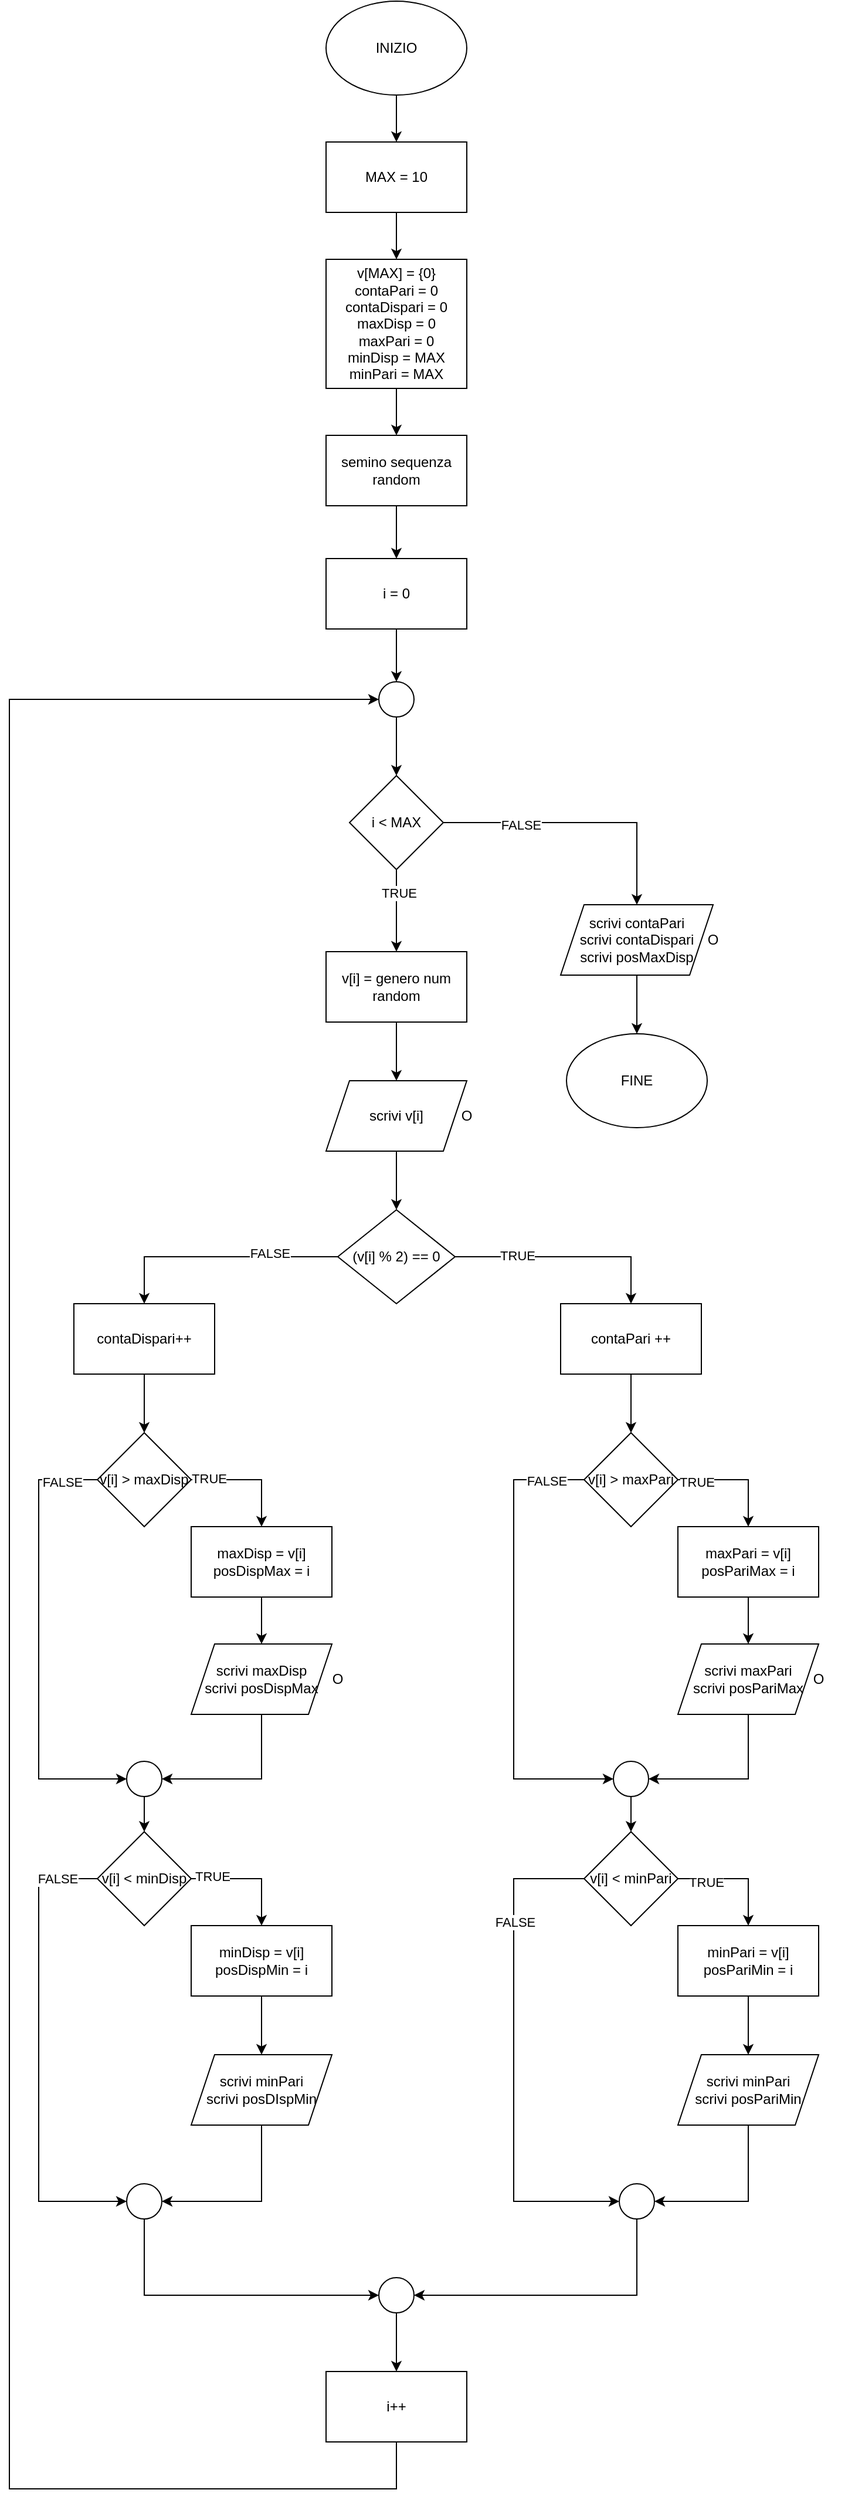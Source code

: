 <mxfile version="21.1.2" type="device">
  <diagram name="Pagina-1" id="qv9EU8hqMIu8xDioXRP9">
    <mxGraphModel dx="712" dy="835" grid="1" gridSize="10" guides="1" tooltips="1" connect="1" arrows="1" fold="1" page="1" pageScale="1" pageWidth="827" pageHeight="1169" math="0" shadow="0">
      <root>
        <mxCell id="0" />
        <mxCell id="1" parent="0" />
        <mxCell id="MCvjTE8KnZVM1J3FVktv-1" value="INIZIO" style="ellipse;whiteSpace=wrap;html=1;" vertex="1" parent="1">
          <mxGeometry x="300" y="80" width="120" height="80" as="geometry" />
        </mxCell>
        <mxCell id="MCvjTE8KnZVM1J3FVktv-2" value="" style="endArrow=classic;html=1;rounded=0;exitX=0.5;exitY=1;exitDx=0;exitDy=0;entryX=0.5;entryY=0;entryDx=0;entryDy=0;" edge="1" parent="1" source="MCvjTE8KnZVM1J3FVktv-1" target="MCvjTE8KnZVM1J3FVktv-4">
          <mxGeometry width="50" height="50" relative="1" as="geometry">
            <mxPoint x="340" y="450" as="sourcePoint" />
            <mxPoint x="360" y="270" as="targetPoint" />
          </mxGeometry>
        </mxCell>
        <mxCell id="MCvjTE8KnZVM1J3FVktv-3" value="v[MAX] = {0}&lt;br&gt;contaPari = 0&lt;br&gt;contaDispari = 0&lt;br&gt;maxDisp = 0&lt;br&gt;maxPari = 0&lt;br&gt;minDisp = MAX&lt;br&gt;minPari = MAX" style="rounded=0;whiteSpace=wrap;html=1;" vertex="1" parent="1">
          <mxGeometry x="300" y="300" width="120" height="110" as="geometry" />
        </mxCell>
        <mxCell id="MCvjTE8KnZVM1J3FVktv-4" value="MAX = 10" style="rounded=0;whiteSpace=wrap;html=1;" vertex="1" parent="1">
          <mxGeometry x="300" y="200" width="120" height="60" as="geometry" />
        </mxCell>
        <mxCell id="MCvjTE8KnZVM1J3FVktv-5" value="" style="endArrow=classic;html=1;rounded=0;exitX=0.5;exitY=1;exitDx=0;exitDy=0;entryX=0.5;entryY=0;entryDx=0;entryDy=0;" edge="1" parent="1" source="MCvjTE8KnZVM1J3FVktv-4" target="MCvjTE8KnZVM1J3FVktv-3">
          <mxGeometry width="50" height="50" relative="1" as="geometry">
            <mxPoint x="340" y="450" as="sourcePoint" />
            <mxPoint x="390" y="400" as="targetPoint" />
          </mxGeometry>
        </mxCell>
        <mxCell id="MCvjTE8KnZVM1J3FVktv-6" value="semino sequenza random" style="rounded=0;whiteSpace=wrap;html=1;" vertex="1" parent="1">
          <mxGeometry x="300" y="450" width="120" height="60" as="geometry" />
        </mxCell>
        <mxCell id="MCvjTE8KnZVM1J3FVktv-7" value="" style="endArrow=classic;html=1;rounded=0;exitX=0.5;exitY=1;exitDx=0;exitDy=0;entryX=0.5;entryY=0;entryDx=0;entryDy=0;" edge="1" parent="1" source="MCvjTE8KnZVM1J3FVktv-3" target="MCvjTE8KnZVM1J3FVktv-6">
          <mxGeometry width="50" height="50" relative="1" as="geometry">
            <mxPoint x="340" y="530" as="sourcePoint" />
            <mxPoint x="390" y="480" as="targetPoint" />
          </mxGeometry>
        </mxCell>
        <mxCell id="MCvjTE8KnZVM1J3FVktv-8" value="" style="endArrow=classic;html=1;rounded=0;exitX=0.5;exitY=1;exitDx=0;exitDy=0;" edge="1" parent="1" source="MCvjTE8KnZVM1J3FVktv-6" target="MCvjTE8KnZVM1J3FVktv-12">
          <mxGeometry width="50" height="50" relative="1" as="geometry">
            <mxPoint x="360" y="580" as="sourcePoint" />
            <mxPoint x="470" y="550" as="targetPoint" />
          </mxGeometry>
        </mxCell>
        <mxCell id="MCvjTE8KnZVM1J3FVktv-9" value="" style="ellipse;whiteSpace=wrap;html=1;aspect=fixed;" vertex="1" parent="1">
          <mxGeometry x="345" y="660" width="30" height="30" as="geometry" />
        </mxCell>
        <mxCell id="MCvjTE8KnZVM1J3FVktv-10" value="" style="endArrow=classic;html=1;rounded=0;exitX=0.5;exitY=1;exitDx=0;exitDy=0;entryX=0.5;entryY=0;entryDx=0;entryDy=0;" edge="1" parent="1" source="MCvjTE8KnZVM1J3FVktv-9" target="MCvjTE8KnZVM1J3FVktv-11">
          <mxGeometry width="50" height="50" relative="1" as="geometry">
            <mxPoint x="340" y="530" as="sourcePoint" />
            <mxPoint x="220" y="750" as="targetPoint" />
          </mxGeometry>
        </mxCell>
        <mxCell id="MCvjTE8KnZVM1J3FVktv-11" value="i &amp;lt; MAX" style="rhombus;whiteSpace=wrap;html=1;" vertex="1" parent="1">
          <mxGeometry x="320" y="740" width="80" height="80" as="geometry" />
        </mxCell>
        <mxCell id="MCvjTE8KnZVM1J3FVktv-12" value="i = 0" style="rounded=0;whiteSpace=wrap;html=1;" vertex="1" parent="1">
          <mxGeometry x="300" y="555" width="120" height="60" as="geometry" />
        </mxCell>
        <mxCell id="MCvjTE8KnZVM1J3FVktv-14" value="" style="endArrow=classic;html=1;rounded=0;exitX=0.5;exitY=1;exitDx=0;exitDy=0;entryX=0.5;entryY=0;entryDx=0;entryDy=0;" edge="1" parent="1" source="MCvjTE8KnZVM1J3FVktv-12" target="MCvjTE8KnZVM1J3FVktv-9">
          <mxGeometry width="50" height="50" relative="1" as="geometry">
            <mxPoint x="340" y="730" as="sourcePoint" />
            <mxPoint x="390" y="680" as="targetPoint" />
          </mxGeometry>
        </mxCell>
        <mxCell id="MCvjTE8KnZVM1J3FVktv-15" value="" style="endArrow=classic;html=1;rounded=0;exitX=0.5;exitY=1;exitDx=0;exitDy=0;entryX=0.5;entryY=0;entryDx=0;entryDy=0;" edge="1" parent="1" source="MCvjTE8KnZVM1J3FVktv-11" target="MCvjTE8KnZVM1J3FVktv-17">
          <mxGeometry width="50" height="50" relative="1" as="geometry">
            <mxPoint x="340" y="830" as="sourcePoint" />
            <mxPoint x="360" y="910" as="targetPoint" />
          </mxGeometry>
        </mxCell>
        <mxCell id="MCvjTE8KnZVM1J3FVktv-16" value="TRUE" style="edgeLabel;html=1;align=center;verticalAlign=middle;resizable=0;points=[];" vertex="1" connectable="0" parent="MCvjTE8KnZVM1J3FVktv-15">
          <mxGeometry x="-0.444" y="2" relative="1" as="geometry">
            <mxPoint as="offset" />
          </mxGeometry>
        </mxCell>
        <mxCell id="MCvjTE8KnZVM1J3FVktv-17" value="v[i] = genero num random" style="rounded=0;whiteSpace=wrap;html=1;" vertex="1" parent="1">
          <mxGeometry x="300" y="890" width="120" height="60" as="geometry" />
        </mxCell>
        <mxCell id="MCvjTE8KnZVM1J3FVktv-18" value="scrivi v[i]" style="shape=parallelogram;perimeter=parallelogramPerimeter;whiteSpace=wrap;html=1;fixedSize=1;" vertex="1" parent="1">
          <mxGeometry x="300" y="1000" width="120" height="60" as="geometry" />
        </mxCell>
        <mxCell id="MCvjTE8KnZVM1J3FVktv-19" value="" style="endArrow=classic;html=1;rounded=0;exitX=0.5;exitY=1;exitDx=0;exitDy=0;entryX=0.5;entryY=0;entryDx=0;entryDy=0;" edge="1" parent="1" source="MCvjTE8KnZVM1J3FVktv-17" target="MCvjTE8KnZVM1J3FVktv-18">
          <mxGeometry width="50" height="50" relative="1" as="geometry">
            <mxPoint x="340" y="1230" as="sourcePoint" />
            <mxPoint x="390" y="1180" as="targetPoint" />
          </mxGeometry>
        </mxCell>
        <mxCell id="MCvjTE8KnZVM1J3FVktv-20" value="O" style="text;html=1;strokeColor=none;fillColor=none;align=center;verticalAlign=middle;whiteSpace=wrap;rounded=0;" vertex="1" parent="1">
          <mxGeometry x="390" y="1015" width="60" height="30" as="geometry" />
        </mxCell>
        <mxCell id="MCvjTE8KnZVM1J3FVktv-21" value="" style="endArrow=classic;html=1;rounded=0;exitX=0.5;exitY=1;exitDx=0;exitDy=0;entryX=0.5;entryY=0;entryDx=0;entryDy=0;" edge="1" parent="1" source="MCvjTE8KnZVM1J3FVktv-18" target="MCvjTE8KnZVM1J3FVktv-22">
          <mxGeometry width="50" height="50" relative="1" as="geometry">
            <mxPoint x="340" y="1230" as="sourcePoint" />
            <mxPoint x="360" y="1120" as="targetPoint" />
          </mxGeometry>
        </mxCell>
        <mxCell id="MCvjTE8KnZVM1J3FVktv-22" value="(v[i] % 2) == 0" style="rhombus;whiteSpace=wrap;html=1;" vertex="1" parent="1">
          <mxGeometry x="310" y="1110" width="100" height="80" as="geometry" />
        </mxCell>
        <mxCell id="MCvjTE8KnZVM1J3FVktv-23" value="" style="endArrow=classic;html=1;rounded=0;exitX=1;exitY=0.5;exitDx=0;exitDy=0;entryX=0.5;entryY=0;entryDx=0;entryDy=0;" edge="1" parent="1" source="MCvjTE8KnZVM1J3FVktv-22" target="MCvjTE8KnZVM1J3FVktv-25">
          <mxGeometry width="50" height="50" relative="1" as="geometry">
            <mxPoint x="340" y="1230" as="sourcePoint" />
            <mxPoint x="510" y="1200" as="targetPoint" />
            <Array as="points">
              <mxPoint x="560" y="1150" />
            </Array>
          </mxGeometry>
        </mxCell>
        <mxCell id="MCvjTE8KnZVM1J3FVktv-24" value="TRUE" style="edgeLabel;html=1;align=center;verticalAlign=middle;resizable=0;points=[];" vertex="1" connectable="0" parent="MCvjTE8KnZVM1J3FVktv-23">
          <mxGeometry x="-0.448" y="1" relative="1" as="geometry">
            <mxPoint as="offset" />
          </mxGeometry>
        </mxCell>
        <mxCell id="MCvjTE8KnZVM1J3FVktv-25" value="contaPari ++" style="rounded=0;whiteSpace=wrap;html=1;" vertex="1" parent="1">
          <mxGeometry x="500" y="1190" width="120" height="60" as="geometry" />
        </mxCell>
        <mxCell id="MCvjTE8KnZVM1J3FVktv-26" value="" style="endArrow=classic;html=1;rounded=0;exitX=0;exitY=0.5;exitDx=0;exitDy=0;entryX=0.5;entryY=0;entryDx=0;entryDy=0;" edge="1" parent="1" source="MCvjTE8KnZVM1J3FVktv-22" target="MCvjTE8KnZVM1J3FVktv-28">
          <mxGeometry width="50" height="50" relative="1" as="geometry">
            <mxPoint x="340" y="1230" as="sourcePoint" />
            <mxPoint x="250" y="1210" as="targetPoint" />
            <Array as="points">
              <mxPoint x="145" y="1150" />
            </Array>
          </mxGeometry>
        </mxCell>
        <mxCell id="MCvjTE8KnZVM1J3FVktv-27" value="FALSE" style="edgeLabel;html=1;align=center;verticalAlign=middle;resizable=0;points=[];" vertex="1" connectable="0" parent="MCvjTE8KnZVM1J3FVktv-26">
          <mxGeometry x="-0.433" y="-3" relative="1" as="geometry">
            <mxPoint as="offset" />
          </mxGeometry>
        </mxCell>
        <mxCell id="MCvjTE8KnZVM1J3FVktv-28" value="contaDispari++" style="rounded=0;whiteSpace=wrap;html=1;" vertex="1" parent="1">
          <mxGeometry x="85" y="1190" width="120" height="60" as="geometry" />
        </mxCell>
        <mxCell id="MCvjTE8KnZVM1J3FVktv-33" value="" style="endArrow=classic;html=1;rounded=0;exitX=1;exitY=0.5;exitDx=0;exitDy=0;entryX=0.5;entryY=0;entryDx=0;entryDy=0;" edge="1" parent="1" source="MCvjTE8KnZVM1J3FVktv-11" target="MCvjTE8KnZVM1J3FVktv-35">
          <mxGeometry width="50" height="50" relative="1" as="geometry">
            <mxPoint x="340" y="930" as="sourcePoint" />
            <mxPoint x="490" y="850" as="targetPoint" />
            <Array as="points">
              <mxPoint x="565" y="780" />
            </Array>
          </mxGeometry>
        </mxCell>
        <mxCell id="MCvjTE8KnZVM1J3FVktv-34" value="FALSE" style="edgeLabel;html=1;align=center;verticalAlign=middle;resizable=0;points=[];" vertex="1" connectable="0" parent="MCvjTE8KnZVM1J3FVktv-33">
          <mxGeometry x="-0.442" y="-2" relative="1" as="geometry">
            <mxPoint as="offset" />
          </mxGeometry>
        </mxCell>
        <mxCell id="MCvjTE8KnZVM1J3FVktv-35" value="scrivi contaPari&lt;br&gt;scrivi contaDispari&lt;br&gt;scrivi posMaxDisp" style="shape=parallelogram;perimeter=parallelogramPerimeter;whiteSpace=wrap;html=1;fixedSize=1;" vertex="1" parent="1">
          <mxGeometry x="500" y="850" width="130" height="60" as="geometry" />
        </mxCell>
        <mxCell id="MCvjTE8KnZVM1J3FVktv-36" value="" style="endArrow=classic;html=1;rounded=0;exitX=0.5;exitY=1;exitDx=0;exitDy=0;entryX=0.5;entryY=0;entryDx=0;entryDy=0;" edge="1" parent="1" source="MCvjTE8KnZVM1J3FVktv-35" target="MCvjTE8KnZVM1J3FVktv-38">
          <mxGeometry width="50" height="50" relative="1" as="geometry">
            <mxPoint x="340" y="1020" as="sourcePoint" />
            <mxPoint x="540" y="950" as="targetPoint" />
          </mxGeometry>
        </mxCell>
        <mxCell id="MCvjTE8KnZVM1J3FVktv-37" value="O" style="text;html=1;strokeColor=none;fillColor=none;align=center;verticalAlign=middle;whiteSpace=wrap;rounded=0;" vertex="1" parent="1">
          <mxGeometry x="600" y="865" width="60" height="30" as="geometry" />
        </mxCell>
        <mxCell id="MCvjTE8KnZVM1J3FVktv-38" value="FINE" style="ellipse;whiteSpace=wrap;html=1;" vertex="1" parent="1">
          <mxGeometry x="505" y="960" width="120" height="80" as="geometry" />
        </mxCell>
        <mxCell id="MCvjTE8KnZVM1J3FVktv-39" value="" style="endArrow=classic;html=1;rounded=0;exitX=0.5;exitY=1;exitDx=0;exitDy=0;entryX=0.5;entryY=0;entryDx=0;entryDy=0;" edge="1" parent="1" source="MCvjTE8KnZVM1J3FVktv-83" target="MCvjTE8KnZVM1J3FVktv-40">
          <mxGeometry width="50" height="50" relative="1" as="geometry">
            <mxPoint x="70" y="2110" as="sourcePoint" />
            <mxPoint x="70" y="2160" as="targetPoint" />
          </mxGeometry>
        </mxCell>
        <mxCell id="MCvjTE8KnZVM1J3FVktv-40" value="i++" style="rounded=0;whiteSpace=wrap;html=1;" vertex="1" parent="1">
          <mxGeometry x="300" y="2100" width="120" height="60" as="geometry" />
        </mxCell>
        <mxCell id="MCvjTE8KnZVM1J3FVktv-41" value="" style="endArrow=classic;html=1;rounded=0;exitX=0.5;exitY=1;exitDx=0;exitDy=0;entryX=0;entryY=0.5;entryDx=0;entryDy=0;" edge="1" parent="1" source="MCvjTE8KnZVM1J3FVktv-40" target="MCvjTE8KnZVM1J3FVktv-9">
          <mxGeometry width="50" height="50" relative="1" as="geometry">
            <mxPoint x="50" y="1950" as="sourcePoint" />
            <mxPoint x="220" y="630" as="targetPoint" />
            <Array as="points">
              <mxPoint x="360" y="2200" />
              <mxPoint x="190" y="2200" />
              <mxPoint x="110" y="2200" />
              <mxPoint x="30" y="2200" />
              <mxPoint x="30" y="675" />
            </Array>
          </mxGeometry>
        </mxCell>
        <mxCell id="MCvjTE8KnZVM1J3FVktv-42" value="" style="endArrow=classic;html=1;rounded=0;exitX=0.5;exitY=1;exitDx=0;exitDy=0;entryX=0.5;entryY=0;entryDx=0;entryDy=0;" edge="1" parent="1" source="MCvjTE8KnZVM1J3FVktv-28" target="MCvjTE8KnZVM1J3FVktv-45">
          <mxGeometry width="50" height="50" relative="1" as="geometry">
            <mxPoint x="235" y="1420" as="sourcePoint" />
            <mxPoint x="145" y="1300" as="targetPoint" />
          </mxGeometry>
        </mxCell>
        <mxCell id="MCvjTE8KnZVM1J3FVktv-43" value="" style="endArrow=classic;html=1;rounded=0;exitX=0.5;exitY=1;exitDx=0;exitDy=0;entryX=0.5;entryY=0;entryDx=0;entryDy=0;" edge="1" parent="1" source="MCvjTE8KnZVM1J3FVktv-25" target="MCvjTE8KnZVM1J3FVktv-65">
          <mxGeometry width="50" height="50" relative="1" as="geometry">
            <mxPoint x="430" y="1420" as="sourcePoint" />
            <mxPoint x="560" y="1300" as="targetPoint" />
          </mxGeometry>
        </mxCell>
        <mxCell id="MCvjTE8KnZVM1J3FVktv-45" value="v[i] &amp;gt; maxDisp" style="rhombus;whiteSpace=wrap;html=1;" vertex="1" parent="1">
          <mxGeometry x="105" y="1300" width="80" height="80" as="geometry" />
        </mxCell>
        <mxCell id="MCvjTE8KnZVM1J3FVktv-46" value="" style="endArrow=classic;html=1;rounded=0;exitX=1;exitY=0.5;exitDx=0;exitDy=0;" edge="1" parent="1" source="MCvjTE8KnZVM1J3FVktv-45" target="MCvjTE8KnZVM1J3FVktv-47">
          <mxGeometry width="50" height="50" relative="1" as="geometry">
            <mxPoint x="235" y="1510" as="sourcePoint" />
            <mxPoint x="215" y="1390" as="targetPoint" />
            <Array as="points">
              <mxPoint x="245" y="1340" />
            </Array>
          </mxGeometry>
        </mxCell>
        <mxCell id="MCvjTE8KnZVM1J3FVktv-48" value="TRUE" style="edgeLabel;html=1;align=center;verticalAlign=middle;resizable=0;points=[];" vertex="1" connectable="0" parent="MCvjTE8KnZVM1J3FVktv-46">
          <mxGeometry x="-0.711" y="1" relative="1" as="geometry">
            <mxPoint as="offset" />
          </mxGeometry>
        </mxCell>
        <mxCell id="MCvjTE8KnZVM1J3FVktv-47" value="maxDisp = v[i]&lt;br&gt;posDispMax = i" style="rounded=0;whiteSpace=wrap;html=1;" vertex="1" parent="1">
          <mxGeometry x="185" y="1380" width="120" height="60" as="geometry" />
        </mxCell>
        <mxCell id="MCvjTE8KnZVM1J3FVktv-49" value="" style="endArrow=classic;html=1;rounded=0;exitX=0;exitY=0.5;exitDx=0;exitDy=0;entryX=0;entryY=0.5;entryDx=0;entryDy=0;" edge="1" parent="1" source="MCvjTE8KnZVM1J3FVktv-45" target="MCvjTE8KnZVM1J3FVktv-52">
          <mxGeometry width="50" height="50" relative="1" as="geometry">
            <mxPoint x="315" y="1600" as="sourcePoint" />
            <mxPoint x="15" y="1420" as="targetPoint" />
            <Array as="points">
              <mxPoint x="55" y="1340" />
              <mxPoint x="55" y="1595" />
            </Array>
          </mxGeometry>
        </mxCell>
        <mxCell id="MCvjTE8KnZVM1J3FVktv-54" value="FALSE" style="edgeLabel;html=1;align=center;verticalAlign=middle;resizable=0;points=[];" vertex="1" connectable="0" parent="MCvjTE8KnZVM1J3FVktv-49">
          <mxGeometry x="-0.839" y="2" relative="1" as="geometry">
            <mxPoint as="offset" />
          </mxGeometry>
        </mxCell>
        <mxCell id="MCvjTE8KnZVM1J3FVktv-51" value="" style="endArrow=classic;html=1;rounded=0;entryX=1;entryY=0.5;entryDx=0;entryDy=0;exitX=0.5;exitY=1;exitDx=0;exitDy=0;" edge="1" parent="1" source="MCvjTE8KnZVM1J3FVktv-84" target="MCvjTE8KnZVM1J3FVktv-52">
          <mxGeometry width="50" height="50" relative="1" as="geometry">
            <mxPoint x="245" y="1550" as="sourcePoint" />
            <mxPoint x="225" y="1560" as="targetPoint" />
            <Array as="points">
              <mxPoint x="245" y="1595" />
            </Array>
          </mxGeometry>
        </mxCell>
        <mxCell id="MCvjTE8KnZVM1J3FVktv-52" value="" style="ellipse;whiteSpace=wrap;html=1;aspect=fixed;" vertex="1" parent="1">
          <mxGeometry x="130" y="1580" width="30" height="30" as="geometry" />
        </mxCell>
        <mxCell id="MCvjTE8KnZVM1J3FVktv-55" value="" style="endArrow=classic;html=1;rounded=0;exitX=0.5;exitY=1;exitDx=0;exitDy=0;entryX=0.5;entryY=0;entryDx=0;entryDy=0;" edge="1" parent="1" source="MCvjTE8KnZVM1J3FVktv-52" target="MCvjTE8KnZVM1J3FVktv-56">
          <mxGeometry width="50" height="50" relative="1" as="geometry">
            <mxPoint x="295" y="1700" as="sourcePoint" />
            <mxPoint x="145" y="1560" as="targetPoint" />
          </mxGeometry>
        </mxCell>
        <mxCell id="MCvjTE8KnZVM1J3FVktv-56" value="v[i] &amp;lt; minDisp" style="rhombus;whiteSpace=wrap;html=1;" vertex="1" parent="1">
          <mxGeometry x="105" y="1640" width="80" height="80" as="geometry" />
        </mxCell>
        <mxCell id="MCvjTE8KnZVM1J3FVktv-57" value="" style="endArrow=classic;html=1;rounded=0;exitX=1;exitY=0.5;exitDx=0;exitDy=0;" edge="1" parent="1" source="MCvjTE8KnZVM1J3FVktv-56" target="MCvjTE8KnZVM1J3FVktv-58">
          <mxGeometry width="50" height="50" relative="1" as="geometry">
            <mxPoint x="295" y="1780" as="sourcePoint" />
            <mxPoint x="255" y="1720" as="targetPoint" />
            <Array as="points">
              <mxPoint x="245" y="1680" />
            </Array>
          </mxGeometry>
        </mxCell>
        <mxCell id="MCvjTE8KnZVM1J3FVktv-59" value="TRUE" style="edgeLabel;html=1;align=center;verticalAlign=middle;resizable=0;points=[];" vertex="1" connectable="0" parent="MCvjTE8KnZVM1J3FVktv-57">
          <mxGeometry x="-0.64" y="2" relative="1" as="geometry">
            <mxPoint as="offset" />
          </mxGeometry>
        </mxCell>
        <mxCell id="MCvjTE8KnZVM1J3FVktv-58" value="minDisp = v[i]&lt;br&gt;posDispMin = i" style="rounded=0;whiteSpace=wrap;html=1;" vertex="1" parent="1">
          <mxGeometry x="185" y="1720" width="120" height="60" as="geometry" />
        </mxCell>
        <mxCell id="MCvjTE8KnZVM1J3FVktv-60" value="" style="endArrow=classic;html=1;rounded=0;entryX=1;entryY=0.5;entryDx=0;entryDy=0;exitX=0.5;exitY=1;exitDx=0;exitDy=0;" edge="1" parent="1" source="MCvjTE8KnZVM1J3FVktv-92" target="MCvjTE8KnZVM1J3FVktv-62">
          <mxGeometry width="50" height="50" relative="1" as="geometry">
            <mxPoint x="240" y="1910" as="sourcePoint" />
            <mxPoint x="245" y="1840" as="targetPoint" />
            <Array as="points">
              <mxPoint x="245" y="1955" />
            </Array>
          </mxGeometry>
        </mxCell>
        <mxCell id="MCvjTE8KnZVM1J3FVktv-61" value="" style="endArrow=classic;html=1;rounded=0;exitX=0;exitY=0.5;exitDx=0;exitDy=0;entryX=0;entryY=0.5;entryDx=0;entryDy=0;" edge="1" parent="1" source="MCvjTE8KnZVM1J3FVktv-56" target="MCvjTE8KnZVM1J3FVktv-62">
          <mxGeometry width="50" height="50" relative="1" as="geometry">
            <mxPoint x="295" y="1770" as="sourcePoint" />
            <mxPoint x="65" y="1800" as="targetPoint" />
            <Array as="points">
              <mxPoint x="55" y="1680" />
              <mxPoint x="55" y="1955" />
            </Array>
          </mxGeometry>
        </mxCell>
        <mxCell id="MCvjTE8KnZVM1J3FVktv-63" value="FALSE" style="edgeLabel;html=1;align=center;verticalAlign=middle;resizable=0;points=[];" vertex="1" connectable="0" parent="MCvjTE8KnZVM1J3FVktv-61">
          <mxGeometry x="-0.829" relative="1" as="geometry">
            <mxPoint as="offset" />
          </mxGeometry>
        </mxCell>
        <mxCell id="MCvjTE8KnZVM1J3FVktv-62" value="" style="ellipse;whiteSpace=wrap;html=1;aspect=fixed;" vertex="1" parent="1">
          <mxGeometry x="130" y="1940" width="30" height="30" as="geometry" />
        </mxCell>
        <mxCell id="MCvjTE8KnZVM1J3FVktv-64" value="" style="endArrow=classic;html=1;rounded=0;exitX=0.5;exitY=1;exitDx=0;exitDy=0;entryX=0;entryY=0.5;entryDx=0;entryDy=0;" edge="1" parent="1" source="MCvjTE8KnZVM1J3FVktv-62" target="MCvjTE8KnZVM1J3FVktv-83">
          <mxGeometry width="50" height="50" relative="1" as="geometry">
            <mxPoint x="295" y="1970" as="sourcePoint" />
            <mxPoint x="145" y="1890" as="targetPoint" />
            <Array as="points">
              <mxPoint x="145" y="2035" />
            </Array>
          </mxGeometry>
        </mxCell>
        <mxCell id="MCvjTE8KnZVM1J3FVktv-65" value="v[i] &amp;gt; maxPari" style="rhombus;whiteSpace=wrap;html=1;" vertex="1" parent="1">
          <mxGeometry x="520" y="1300" width="80" height="80" as="geometry" />
        </mxCell>
        <mxCell id="MCvjTE8KnZVM1J3FVktv-66" value="" style="endArrow=classic;html=1;rounded=0;exitX=1;exitY=0.5;exitDx=0;exitDy=0;entryX=0.5;entryY=0;entryDx=0;entryDy=0;" edge="1" parent="1" source="MCvjTE8KnZVM1J3FVktv-65" target="MCvjTE8KnZVM1J3FVktv-67">
          <mxGeometry width="50" height="50" relative="1" as="geometry">
            <mxPoint x="410" y="1590" as="sourcePoint" />
            <mxPoint x="660" y="1350" as="targetPoint" />
            <Array as="points">
              <mxPoint x="660" y="1340" />
            </Array>
          </mxGeometry>
        </mxCell>
        <mxCell id="MCvjTE8KnZVM1J3FVktv-68" value="TRUE" style="edgeLabel;html=1;align=center;verticalAlign=middle;resizable=0;points=[];" vertex="1" connectable="0" parent="MCvjTE8KnZVM1J3FVktv-66">
          <mxGeometry x="-0.68" y="-2" relative="1" as="geometry">
            <mxPoint as="offset" />
          </mxGeometry>
        </mxCell>
        <mxCell id="MCvjTE8KnZVM1J3FVktv-67" value="maxPari = v[i]&lt;br&gt;posPariMax = i" style="rounded=0;whiteSpace=wrap;html=1;" vertex="1" parent="1">
          <mxGeometry x="600" y="1380" width="120" height="60" as="geometry" />
        </mxCell>
        <mxCell id="MCvjTE8KnZVM1J3FVktv-69" value="" style="endArrow=classic;html=1;rounded=0;exitX=0;exitY=0.5;exitDx=0;exitDy=0;entryX=0;entryY=0.5;entryDx=0;entryDy=0;" edge="1" parent="1" source="MCvjTE8KnZVM1J3FVktv-65" target="MCvjTE8KnZVM1J3FVktv-70">
          <mxGeometry width="50" height="50" relative="1" as="geometry">
            <mxPoint x="410" y="1370" as="sourcePoint" />
            <mxPoint x="460" y="1450" as="targetPoint" />
            <Array as="points">
              <mxPoint x="460" y="1340" />
              <mxPoint x="460" y="1595" />
            </Array>
          </mxGeometry>
        </mxCell>
        <mxCell id="MCvjTE8KnZVM1J3FVktv-72" value="FALSE" style="edgeLabel;html=1;align=center;verticalAlign=middle;resizable=0;points=[];" vertex="1" connectable="0" parent="MCvjTE8KnZVM1J3FVktv-69">
          <mxGeometry x="-0.839" y="1" relative="1" as="geometry">
            <mxPoint as="offset" />
          </mxGeometry>
        </mxCell>
        <mxCell id="MCvjTE8KnZVM1J3FVktv-70" value="" style="ellipse;whiteSpace=wrap;html=1;aspect=fixed;" vertex="1" parent="1">
          <mxGeometry x="545" y="1580" width="30" height="30" as="geometry" />
        </mxCell>
        <mxCell id="MCvjTE8KnZVM1J3FVktv-71" value="" style="endArrow=classic;html=1;rounded=0;entryX=1;entryY=0.5;entryDx=0;entryDy=0;exitX=0.5;exitY=1;exitDx=0;exitDy=0;" edge="1" parent="1" source="MCvjTE8KnZVM1J3FVktv-87" target="MCvjTE8KnZVM1J3FVktv-70">
          <mxGeometry width="50" height="50" relative="1" as="geometry">
            <mxPoint x="660" y="1560" as="sourcePoint" />
            <mxPoint x="460" y="1320" as="targetPoint" />
            <Array as="points">
              <mxPoint x="660" y="1595" />
            </Array>
          </mxGeometry>
        </mxCell>
        <mxCell id="MCvjTE8KnZVM1J3FVktv-73" value="" style="endArrow=classic;html=1;rounded=0;exitX=0.5;exitY=1;exitDx=0;exitDy=0;" edge="1" parent="1" source="MCvjTE8KnZVM1J3FVktv-70" target="MCvjTE8KnZVM1J3FVktv-74">
          <mxGeometry width="50" height="50" relative="1" as="geometry">
            <mxPoint x="320" y="1470" as="sourcePoint" />
            <mxPoint x="560" y="1550" as="targetPoint" />
          </mxGeometry>
        </mxCell>
        <mxCell id="MCvjTE8KnZVM1J3FVktv-74" value="v[i] &amp;lt; minPari" style="rhombus;whiteSpace=wrap;html=1;" vertex="1" parent="1">
          <mxGeometry x="520" y="1640" width="80" height="80" as="geometry" />
        </mxCell>
        <mxCell id="MCvjTE8KnZVM1J3FVktv-75" value="" style="endArrow=classic;html=1;rounded=0;exitX=1;exitY=0.5;exitDx=0;exitDy=0;entryX=0.5;entryY=0;entryDx=0;entryDy=0;" edge="1" parent="1" source="MCvjTE8KnZVM1J3FVktv-74" target="MCvjTE8KnZVM1J3FVktv-77">
          <mxGeometry width="50" height="50" relative="1" as="geometry">
            <mxPoint x="320" y="1550" as="sourcePoint" />
            <mxPoint x="650" y="1780" as="targetPoint" />
            <Array as="points">
              <mxPoint x="660" y="1680" />
            </Array>
          </mxGeometry>
        </mxCell>
        <mxCell id="MCvjTE8KnZVM1J3FVktv-76" value="TRUE" style="edgeLabel;html=1;align=center;verticalAlign=middle;resizable=0;points=[];" vertex="1" connectable="0" parent="MCvjTE8KnZVM1J3FVktv-75">
          <mxGeometry x="-0.528" y="-3" relative="1" as="geometry">
            <mxPoint as="offset" />
          </mxGeometry>
        </mxCell>
        <mxCell id="MCvjTE8KnZVM1J3FVktv-77" value="minPari = v[i]&lt;br&gt;posPariMin = i" style="rounded=0;whiteSpace=wrap;html=1;" vertex="1" parent="1">
          <mxGeometry x="600" y="1720" width="120" height="60" as="geometry" />
        </mxCell>
        <mxCell id="MCvjTE8KnZVM1J3FVktv-78" value="" style="endArrow=classic;html=1;rounded=0;exitX=0;exitY=0.5;exitDx=0;exitDy=0;entryX=0;entryY=0.5;entryDx=0;entryDy=0;" edge="1" parent="1" source="MCvjTE8KnZVM1J3FVktv-74" target="MCvjTE8KnZVM1J3FVktv-81">
          <mxGeometry width="50" height="50" relative="1" as="geometry">
            <mxPoint x="350" y="1750" as="sourcePoint" />
            <mxPoint x="400" y="1700" as="targetPoint" />
            <Array as="points">
              <mxPoint x="460" y="1680" />
              <mxPoint x="460" y="1955" />
            </Array>
          </mxGeometry>
        </mxCell>
        <mxCell id="MCvjTE8KnZVM1J3FVktv-79" value="FALSE" style="edgeLabel;html=1;align=center;verticalAlign=middle;resizable=0;points=[];" vertex="1" connectable="0" parent="MCvjTE8KnZVM1J3FVktv-78">
          <mxGeometry x="-0.546" y="1" relative="1" as="geometry">
            <mxPoint as="offset" />
          </mxGeometry>
        </mxCell>
        <mxCell id="MCvjTE8KnZVM1J3FVktv-80" value="" style="endArrow=classic;html=1;rounded=0;entryX=1;entryY=0.5;entryDx=0;entryDy=0;exitX=0.5;exitY=1;exitDx=0;exitDy=0;" edge="1" parent="1" source="MCvjTE8KnZVM1J3FVktv-90" target="MCvjTE8KnZVM1J3FVktv-81">
          <mxGeometry width="50" height="50" relative="1" as="geometry">
            <mxPoint x="680" y="1930" as="sourcePoint" />
            <mxPoint x="600" y="1870" as="targetPoint" />
            <Array as="points">
              <mxPoint x="660" y="1955" />
            </Array>
          </mxGeometry>
        </mxCell>
        <mxCell id="MCvjTE8KnZVM1J3FVktv-81" value="" style="ellipse;whiteSpace=wrap;html=1;aspect=fixed;" vertex="1" parent="1">
          <mxGeometry x="550" y="1940" width="30" height="30" as="geometry" />
        </mxCell>
        <mxCell id="MCvjTE8KnZVM1J3FVktv-82" value="" style="endArrow=classic;html=1;rounded=0;exitX=0.5;exitY=1;exitDx=0;exitDy=0;entryX=1;entryY=0.5;entryDx=0;entryDy=0;" edge="1" parent="1" source="MCvjTE8KnZVM1J3FVktv-81" target="MCvjTE8KnZVM1J3FVktv-83">
          <mxGeometry width="50" height="50" relative="1" as="geometry">
            <mxPoint x="480" y="1890" as="sourcePoint" />
            <mxPoint x="530" y="2010" as="targetPoint" />
            <Array as="points">
              <mxPoint x="565" y="2035" />
            </Array>
          </mxGeometry>
        </mxCell>
        <mxCell id="MCvjTE8KnZVM1J3FVktv-83" value="" style="ellipse;whiteSpace=wrap;html=1;aspect=fixed;" vertex="1" parent="1">
          <mxGeometry x="345" y="2020" width="30" height="30" as="geometry" />
        </mxCell>
        <mxCell id="MCvjTE8KnZVM1J3FVktv-84" value="scrivi maxDisp&lt;br&gt;scrivi posDispMax" style="shape=parallelogram;perimeter=parallelogramPerimeter;whiteSpace=wrap;html=1;fixedSize=1;" vertex="1" parent="1">
          <mxGeometry x="185" y="1480" width="120" height="60" as="geometry" />
        </mxCell>
        <mxCell id="MCvjTE8KnZVM1J3FVktv-85" value="" style="endArrow=classic;html=1;rounded=0;exitX=0.5;exitY=1;exitDx=0;exitDy=0;entryX=0.5;entryY=0;entryDx=0;entryDy=0;" edge="1" parent="1" source="MCvjTE8KnZVM1J3FVktv-47" target="MCvjTE8KnZVM1J3FVktv-84">
          <mxGeometry width="50" height="50" relative="1" as="geometry">
            <mxPoint x="350" y="1440" as="sourcePoint" />
            <mxPoint x="400" y="1390" as="targetPoint" />
          </mxGeometry>
        </mxCell>
        <mxCell id="MCvjTE8KnZVM1J3FVktv-86" value="O" style="text;html=1;strokeColor=none;fillColor=none;align=center;verticalAlign=middle;whiteSpace=wrap;rounded=0;" vertex="1" parent="1">
          <mxGeometry x="280" y="1495" width="60" height="30" as="geometry" />
        </mxCell>
        <mxCell id="MCvjTE8KnZVM1J3FVktv-87" value="scrivi maxPari&lt;br&gt;scrivi posPariMax" style="shape=parallelogram;perimeter=parallelogramPerimeter;whiteSpace=wrap;html=1;fixedSize=1;" vertex="1" parent="1">
          <mxGeometry x="600" y="1480" width="120" height="60" as="geometry" />
        </mxCell>
        <mxCell id="MCvjTE8KnZVM1J3FVktv-88" value="" style="endArrow=classic;html=1;rounded=0;exitX=0.5;exitY=1;exitDx=0;exitDy=0;entryX=0.5;entryY=0;entryDx=0;entryDy=0;" edge="1" parent="1" source="MCvjTE8KnZVM1J3FVktv-67" target="MCvjTE8KnZVM1J3FVktv-87">
          <mxGeometry width="50" height="50" relative="1" as="geometry">
            <mxPoint x="350" y="1440" as="sourcePoint" />
            <mxPoint x="400" y="1390" as="targetPoint" />
          </mxGeometry>
        </mxCell>
        <mxCell id="MCvjTE8KnZVM1J3FVktv-89" value="O" style="text;html=1;strokeColor=none;fillColor=none;align=center;verticalAlign=middle;whiteSpace=wrap;rounded=0;" vertex="1" parent="1">
          <mxGeometry x="690" y="1495" width="60" height="30" as="geometry" />
        </mxCell>
        <mxCell id="MCvjTE8KnZVM1J3FVktv-90" value="scrivi minPari&lt;br&gt;scrivi posPariMin" style="shape=parallelogram;perimeter=parallelogramPerimeter;whiteSpace=wrap;html=1;fixedSize=1;" vertex="1" parent="1">
          <mxGeometry x="600" y="1830" width="120" height="60" as="geometry" />
        </mxCell>
        <mxCell id="MCvjTE8KnZVM1J3FVktv-91" value="" style="endArrow=classic;html=1;rounded=0;exitX=0.5;exitY=1;exitDx=0;exitDy=0;entryX=0.5;entryY=0;entryDx=0;entryDy=0;" edge="1" parent="1" source="MCvjTE8KnZVM1J3FVktv-77" target="MCvjTE8KnZVM1J3FVktv-90">
          <mxGeometry width="50" height="50" relative="1" as="geometry">
            <mxPoint x="360" y="1840" as="sourcePoint" />
            <mxPoint x="410" y="1790" as="targetPoint" />
          </mxGeometry>
        </mxCell>
        <mxCell id="MCvjTE8KnZVM1J3FVktv-92" value="scrivi minPari&lt;br&gt;scrivi posDIspMin" style="shape=parallelogram;perimeter=parallelogramPerimeter;whiteSpace=wrap;html=1;fixedSize=1;" vertex="1" parent="1">
          <mxGeometry x="185" y="1830" width="120" height="60" as="geometry" />
        </mxCell>
        <mxCell id="MCvjTE8KnZVM1J3FVktv-93" value="" style="endArrow=classic;html=1;rounded=0;exitX=0.5;exitY=1;exitDx=0;exitDy=0;entryX=0.5;entryY=0;entryDx=0;entryDy=0;" edge="1" parent="1" source="MCvjTE8KnZVM1J3FVktv-58" target="MCvjTE8KnZVM1J3FVktv-92">
          <mxGeometry width="50" height="50" relative="1" as="geometry">
            <mxPoint x="360" y="1840" as="sourcePoint" />
            <mxPoint x="410" y="1790" as="targetPoint" />
          </mxGeometry>
        </mxCell>
      </root>
    </mxGraphModel>
  </diagram>
</mxfile>
